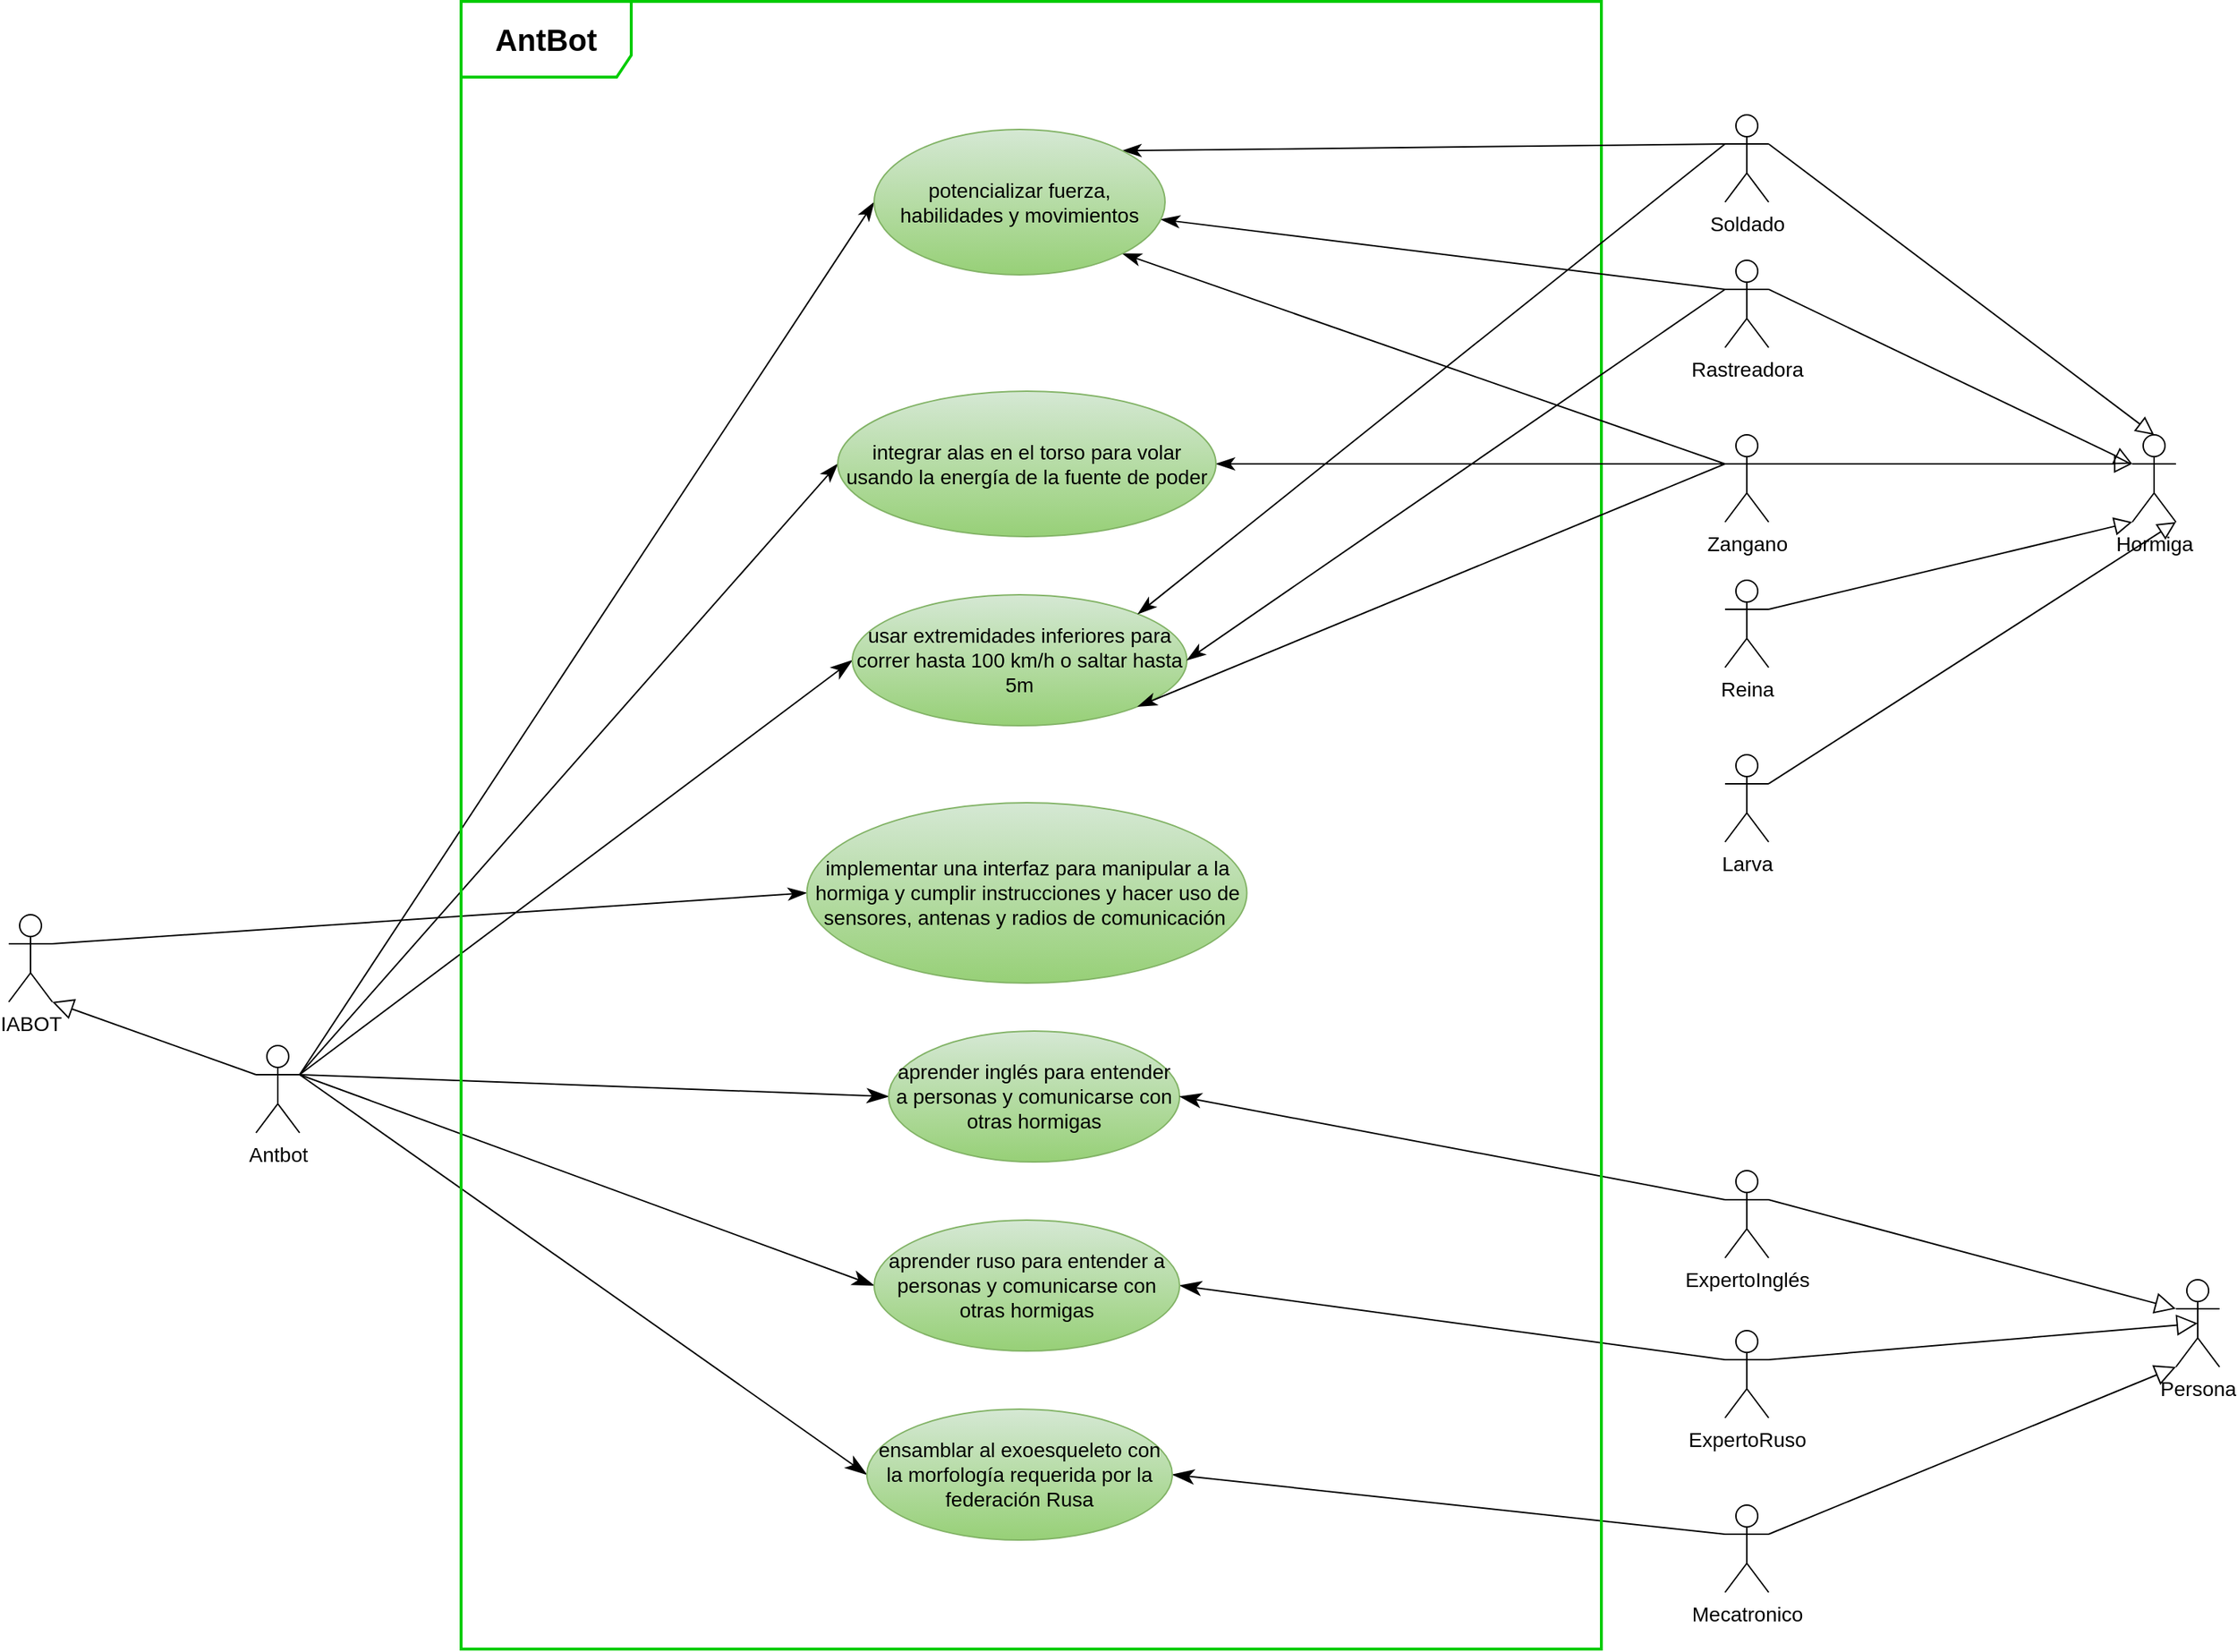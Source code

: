 <mxfile>
    <diagram id="JNLTuQ1d7VbswjvSxygr" name="Page-1">
        <mxGraphModel dx="3777" dy="4153" grid="0" gridSize="10" guides="1" tooltips="1" connect="1" arrows="1" fold="1" page="1" pageScale="1" pageWidth="850" pageHeight="1100" math="0" shadow="0">
            <root>
                <mxCell id="0"/>
                <mxCell id="1" parent="0"/>
                <mxCell id="27" style="edgeStyle=none;html=1;exitX=1;exitY=0.333;exitDx=0;exitDy=0;exitPerimeter=0;entryX=0;entryY=0.5;entryDx=0;entryDy=0;endArrow=classicThin;endFill=1;endSize=12;fontSize=14;" parent="1" source="2" target="4" edge="1">
                    <mxGeometry relative="1" as="geometry"/>
                </mxCell>
                <mxCell id="28" style="edgeStyle=none;html=1;exitX=1;exitY=0.333;exitDx=0;exitDy=0;exitPerimeter=0;entryX=0;entryY=0.5;entryDx=0;entryDy=0;endArrow=classicThin;endFill=1;endSize=12;fontSize=14;" parent="1" source="2" target="10" edge="1">
                    <mxGeometry relative="1" as="geometry"/>
                </mxCell>
                <mxCell id="29" style="edgeStyle=none;html=1;exitX=1;exitY=0.333;exitDx=0;exitDy=0;exitPerimeter=0;entryX=0;entryY=0.5;entryDx=0;entryDy=0;endArrow=classicThin;endFill=1;endSize=12;fontSize=14;" parent="1" source="2" target="19" edge="1">
                    <mxGeometry relative="1" as="geometry"/>
                </mxCell>
                <mxCell id="37" style="edgeStyle=none;html=1;exitX=1;exitY=0.333;exitDx=0;exitDy=0;exitPerimeter=0;entryX=0;entryY=0.5;entryDx=0;entryDy=0;endArrow=classicThin;endFill=1;endSize=12;fontSize=14;" parent="1" source="2" target="35" edge="1">
                    <mxGeometry relative="1" as="geometry"/>
                </mxCell>
                <mxCell id="40" style="edgeStyle=none;html=1;exitX=0;exitY=0.333;exitDx=0;exitDy=0;exitPerimeter=0;entryX=1;entryY=1;entryDx=0;entryDy=0;entryPerimeter=0;endArrow=block;endFill=0;endSize=12;fontSize=14;" parent="1" source="2" target="16" edge="1">
                    <mxGeometry relative="1" as="geometry"/>
                </mxCell>
                <mxCell id="79" style="edgeStyle=none;html=1;exitX=1;exitY=0.333;exitDx=0;exitDy=0;exitPerimeter=0;entryX=0;entryY=0.5;entryDx=0;entryDy=0;endArrow=classicThin;endFill=1;endSize=10;fontSize=14;" parent="1" source="2" target="75" edge="1">
                    <mxGeometry relative="1" as="geometry"/>
                </mxCell>
                <mxCell id="80" style="edgeStyle=none;html=1;exitX=1;exitY=0.333;exitDx=0;exitDy=0;exitPerimeter=0;entryX=0;entryY=0.5;entryDx=0;entryDy=0;endArrow=classicThin;endFill=1;endSize=10;fontSize=14;" parent="1" source="2" target="65" edge="1">
                    <mxGeometry relative="1" as="geometry"/>
                </mxCell>
                <mxCell id="2" value="Antbot" style="shape=umlActor;verticalLabelPosition=bottom;verticalAlign=top;html=1;fontSize=14;" parent="1" vertex="1">
                    <mxGeometry x="-668" y="-355" width="30" height="60" as="geometry"/>
                </mxCell>
                <mxCell id="4" value="usar extremidades inferiores para correr hasta 100 km/h o saltar hasta 5m" style="ellipse;whiteSpace=wrap;html=1;fillColor=#d5e8d4;gradientColor=#97d077;strokeColor=#82b366;fontSize=14;" parent="1" vertex="1">
                    <mxGeometry x="-258" y="-665" width="230" height="90" as="geometry"/>
                </mxCell>
                <mxCell id="9" value="Hormiga" style="shape=umlActor;verticalLabelPosition=bottom;verticalAlign=top;html=1;fontSize=14;" parent="1" vertex="1">
                    <mxGeometry x="622" y="-775" width="30" height="60" as="geometry"/>
                </mxCell>
                <mxCell id="10" value="aprender inglés para entender a personas y comunicarse con otras hormigas" style="ellipse;whiteSpace=wrap;html=1;fillColor=#d5e8d4;gradientColor=#97d077;strokeColor=#82b366;fontSize=14;" parent="1" vertex="1">
                    <mxGeometry x="-233" y="-365" width="200" height="90" as="geometry"/>
                </mxCell>
                <mxCell id="23" style="edgeStyle=none;html=1;exitX=1;exitY=0.333;exitDx=0;exitDy=0;exitPerimeter=0;entryX=0;entryY=0.333;entryDx=0;entryDy=0;entryPerimeter=0;endArrow=block;endFill=0;endSize=12;fontSize=14;" parent="1" source="11" target="18" edge="1">
                    <mxGeometry relative="1" as="geometry"/>
                </mxCell>
                <mxCell id="34" style="edgeStyle=none;html=1;exitX=0;exitY=0.333;exitDx=0;exitDy=0;exitPerimeter=0;entryX=1;entryY=0.5;entryDx=0;entryDy=0;endArrow=classicThin;endFill=1;endSize=12;fontSize=14;" parent="1" source="11" target="10" edge="1">
                    <mxGeometry relative="1" as="geometry"/>
                </mxCell>
                <mxCell id="11" value="ExpertoInglés" style="shape=umlActor;verticalLabelPosition=bottom;verticalAlign=top;html=1;fontSize=14;" parent="1" vertex="1">
                    <mxGeometry x="342" y="-269" width="30" height="60" as="geometry"/>
                </mxCell>
                <mxCell id="24" style="edgeStyle=none;html=1;exitX=1;exitY=0.333;exitDx=0;exitDy=0;exitPerimeter=0;entryX=0.5;entryY=0.5;entryDx=0;entryDy=0;entryPerimeter=0;endArrow=block;endFill=0;endSize=12;fontSize=14;" parent="1" source="12" target="18" edge="1">
                    <mxGeometry relative="1" as="geometry"/>
                </mxCell>
                <mxCell id="36" style="edgeStyle=none;html=1;exitX=0;exitY=0.333;exitDx=0;exitDy=0;exitPerimeter=0;entryX=1;entryY=0.5;entryDx=0;entryDy=0;endArrow=classicThin;endFill=1;endSize=12;fontSize=14;" parent="1" source="12" target="35" edge="1">
                    <mxGeometry relative="1" as="geometry">
                        <mxPoint x="-78.0" y="-380" as="targetPoint"/>
                    </mxGeometry>
                </mxCell>
                <mxCell id="12" value="ExpertoRuso" style="shape=umlActor;verticalLabelPosition=bottom;verticalAlign=top;html=1;fontSize=14;" parent="1" vertex="1">
                    <mxGeometry x="342" y="-159" width="30" height="60" as="geometry"/>
                </mxCell>
                <mxCell id="91" style="edgeStyle=none;html=1;exitX=1;exitY=0.333;exitDx=0;exitDy=0;exitPerimeter=0;entryX=0;entryY=0.5;entryDx=0;entryDy=0;endArrow=classicThin;endFill=1;endSize=10;fontSize=14;" parent="1" source="16" target="90" edge="1">
                    <mxGeometry relative="1" as="geometry"/>
                </mxCell>
                <mxCell id="16" value="IABOT" style="shape=umlActor;verticalLabelPosition=bottom;verticalAlign=top;html=1;fontSize=14;" parent="1" vertex="1">
                    <mxGeometry x="-838" y="-445" width="30" height="60" as="geometry"/>
                </mxCell>
                <mxCell id="25" style="edgeStyle=none;html=1;exitX=1;exitY=0.333;exitDx=0;exitDy=0;exitPerimeter=0;entryX=0;entryY=1;entryDx=0;entryDy=0;entryPerimeter=0;endArrow=block;endFill=0;endSize=12;fontSize=14;" parent="1" source="17" target="18" edge="1">
                    <mxGeometry relative="1" as="geometry"/>
                </mxCell>
                <mxCell id="30" style="edgeStyle=none;html=1;exitX=0;exitY=0.333;exitDx=0;exitDy=0;exitPerimeter=0;entryX=1;entryY=0.5;entryDx=0;entryDy=0;endArrow=classicThin;endFill=1;endSize=12;fontSize=14;" parent="1" source="17" target="19" edge="1">
                    <mxGeometry relative="1" as="geometry">
                        <mxPoint x="-68" y="-270" as="targetPoint"/>
                    </mxGeometry>
                </mxCell>
                <mxCell id="17" value="Mecatronico" style="shape=umlActor;verticalLabelPosition=bottom;verticalAlign=top;html=1;fontSize=14;" parent="1" vertex="1">
                    <mxGeometry x="342" y="-39" width="30" height="60" as="geometry"/>
                </mxCell>
                <mxCell id="18" value="Persona" style="shape=umlActor;verticalLabelPosition=bottom;verticalAlign=top;html=1;fontSize=14;" parent="1" vertex="1">
                    <mxGeometry x="652" y="-194" width="30" height="60" as="geometry"/>
                </mxCell>
                <mxCell id="19" value="ensamblar al exoesqueleto con la morfología requerida por la federación Rusa" style="ellipse;whiteSpace=wrap;html=1;fillColor=#d5e8d4;gradientColor=#97d077;strokeColor=#82b366;fontSize=14;" parent="1" vertex="1">
                    <mxGeometry x="-248" y="-105" width="210" height="90" as="geometry"/>
                </mxCell>
                <mxCell id="35" value="aprender ruso para entender a personas y comunicarse con otras hormigas" style="ellipse;whiteSpace=wrap;html=1;fillColor=#d5e8d4;gradientColor=#97d077;strokeColor=#82b366;fontSize=14;" parent="1" vertex="1">
                    <mxGeometry x="-243" y="-235" width="210" height="90" as="geometry"/>
                </mxCell>
                <mxCell id="51" value="&lt;font style=&quot;font-size: 21px;&quot;&gt;AntBot&lt;/font&gt;" style="shape=umlFrame;whiteSpace=wrap;html=1;strokeWidth=2;strokeColor=#00CC00;fontSize=14;width=117;height=52;fontStyle=1" parent="1" vertex="1">
                    <mxGeometry x="-527" y="-1073" width="784" height="1133" as="geometry"/>
                </mxCell>
                <mxCell id="61" style="edgeStyle=none;html=1;exitX=1;exitY=0.333;exitDx=0;exitDy=0;exitPerimeter=0;entryX=0;entryY=0.333;entryDx=0;entryDy=0;entryPerimeter=0;endArrow=block;endFill=0;endSize=10;fontSize=14;" parent="1" source="52" target="9" edge="1">
                    <mxGeometry relative="1" as="geometry"/>
                </mxCell>
                <mxCell id="82" style="edgeStyle=none;html=1;exitX=0;exitY=0.333;exitDx=0;exitDy=0;exitPerimeter=0;endArrow=classicThin;endFill=1;endSize=10;fontSize=14;" parent="1" source="52" target="65" edge="1">
                    <mxGeometry relative="1" as="geometry"/>
                </mxCell>
                <mxCell id="85" style="edgeStyle=none;html=1;exitX=0;exitY=0.333;exitDx=0;exitDy=0;exitPerimeter=0;entryX=1;entryY=0.5;entryDx=0;entryDy=0;endArrow=classicThin;endFill=1;endSize=10;fontSize=14;" parent="1" source="52" target="4" edge="1">
                    <mxGeometry relative="1" as="geometry"/>
                </mxCell>
                <mxCell id="52" value="Rastreadora" style="shape=umlActor;verticalLabelPosition=bottom;verticalAlign=top;html=1;fontSize=14;" parent="1" vertex="1">
                    <mxGeometry x="342" y="-895" width="30" height="60" as="geometry"/>
                </mxCell>
                <mxCell id="62" style="edgeStyle=none;html=1;exitX=1;exitY=0.333;exitDx=0;exitDy=0;exitPerimeter=0;entryX=0.5;entryY=0;entryDx=0;entryDy=0;entryPerimeter=0;endArrow=block;endFill=0;endSize=10;fontSize=14;" parent="1" source="53" target="9" edge="1">
                    <mxGeometry relative="1" as="geometry"/>
                </mxCell>
                <mxCell id="83" style="edgeStyle=none;html=1;exitX=0;exitY=0.333;exitDx=0;exitDy=0;exitPerimeter=0;entryX=1;entryY=0;entryDx=0;entryDy=0;endArrow=classicThin;endFill=1;endSize=10;fontSize=14;" parent="1" source="53" target="65" edge="1">
                    <mxGeometry relative="1" as="geometry"/>
                </mxCell>
                <mxCell id="84" style="edgeStyle=none;html=1;exitX=0;exitY=0.333;exitDx=0;exitDy=0;exitPerimeter=0;entryX=1;entryY=0;entryDx=0;entryDy=0;endArrow=classicThin;endFill=1;endSize=10;fontSize=14;" parent="1" source="53" target="4" edge="1">
                    <mxGeometry relative="1" as="geometry"/>
                </mxCell>
                <mxCell id="53" value="Soldado" style="shape=umlActor;verticalLabelPosition=bottom;verticalAlign=top;html=1;fontSize=14;" parent="1" vertex="1">
                    <mxGeometry x="342" y="-995" width="30" height="60" as="geometry"/>
                </mxCell>
                <mxCell id="60" style="edgeStyle=none;html=1;exitX=1;exitY=0.333;exitDx=0;exitDy=0;exitPerimeter=0;entryX=0;entryY=0.333;entryDx=0;entryDy=0;entryPerimeter=0;endArrow=block;endFill=0;endSize=10;fontSize=14;" parent="1" source="55" target="9" edge="1">
                    <mxGeometry relative="1" as="geometry"/>
                </mxCell>
                <mxCell id="74" style="edgeStyle=none;html=1;exitX=0;exitY=0.333;exitDx=0;exitDy=0;exitPerimeter=0;entryX=1;entryY=1;entryDx=0;entryDy=0;endArrow=classicThin;endFill=1;endSize=10;fontSize=14;" parent="1" source="55" target="65" edge="1">
                    <mxGeometry relative="1" as="geometry"/>
                </mxCell>
                <mxCell id="81" style="edgeStyle=none;html=1;exitX=0;exitY=0.333;exitDx=0;exitDy=0;exitPerimeter=0;entryX=1;entryY=0.5;entryDx=0;entryDy=0;endArrow=classicThin;endFill=1;endSize=10;fontSize=14;" parent="1" source="55" target="75" edge="1">
                    <mxGeometry relative="1" as="geometry"/>
                </mxCell>
                <mxCell id="86" style="edgeStyle=none;html=1;exitX=0;exitY=0.333;exitDx=0;exitDy=0;exitPerimeter=0;entryX=1;entryY=1;entryDx=0;entryDy=0;endArrow=classicThin;endFill=1;endSize=10;fontSize=14;" parent="1" source="55" target="4" edge="1">
                    <mxGeometry relative="1" as="geometry"/>
                </mxCell>
                <mxCell id="55" value="Zangano" style="shape=umlActor;verticalLabelPosition=bottom;verticalAlign=top;html=1;fontSize=14;" parent="1" vertex="1">
                    <mxGeometry x="342" y="-775" width="30" height="60" as="geometry"/>
                </mxCell>
                <mxCell id="59" style="edgeStyle=none;html=1;exitX=1;exitY=0.333;exitDx=0;exitDy=0;exitPerimeter=0;entryX=0;entryY=1;entryDx=0;entryDy=0;entryPerimeter=0;endArrow=block;endFill=0;endSize=10;fontSize=14;" parent="1" source="56" target="9" edge="1">
                    <mxGeometry relative="1" as="geometry"/>
                </mxCell>
                <mxCell id="56" value="Reina" style="shape=umlActor;verticalLabelPosition=bottom;verticalAlign=top;html=1;fontSize=14;" parent="1" vertex="1">
                    <mxGeometry x="342" y="-675" width="30" height="60" as="geometry"/>
                </mxCell>
                <mxCell id="58" style="edgeStyle=none;html=1;exitX=1;exitY=0.333;exitDx=0;exitDy=0;exitPerimeter=0;endArrow=block;endFill=0;endSize=10;entryX=1;entryY=1;entryDx=0;entryDy=0;entryPerimeter=0;fontSize=14;" parent="1" source="57" target="9" edge="1">
                    <mxGeometry relative="1" as="geometry"/>
                </mxCell>
                <mxCell id="57" value="Larva" style="shape=umlActor;verticalLabelPosition=bottom;verticalAlign=top;html=1;fontSize=14;" parent="1" vertex="1">
                    <mxGeometry x="342" y="-555" width="30" height="60" as="geometry"/>
                </mxCell>
                <mxCell id="65" value="potencializar fuerza, habilidades y movimientos" style="ellipse;whiteSpace=wrap;html=1;fillColor=#d5e8d4;gradientColor=#97d077;strokeColor=#82b366;fontSize=14;" parent="1" vertex="1">
                    <mxGeometry x="-243" y="-985" width="200" height="100" as="geometry"/>
                </mxCell>
                <mxCell id="75" value="integrar alas en el torso para volar usando la energía de la fuente de poder" style="ellipse;whiteSpace=wrap;html=1;fillColor=#d5e8d4;gradientColor=#97d077;strokeColor=#82b366;fontSize=14;" parent="1" vertex="1">
                    <mxGeometry x="-268" y="-805" width="260" height="100" as="geometry"/>
                </mxCell>
                <mxCell id="90" value="implementar una interfaz para manipular a la hormiga y cumplir instrucciones y hacer uso de sensores, antenas y radios de comunicación&amp;nbsp;" style="ellipse;whiteSpace=wrap;html=1;fillColor=#d5e8d4;gradientColor=#97d077;strokeColor=#82b366;fontSize=14;" parent="1" vertex="1">
                    <mxGeometry x="-289.25" y="-522" width="302.5" height="124" as="geometry"/>
                </mxCell>
            </root>
        </mxGraphModel>
    </diagram>
</mxfile>